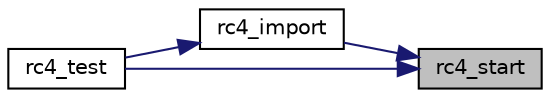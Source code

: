 digraph "rc4_start"
{
 // LATEX_PDF_SIZE
  edge [fontname="Helvetica",fontsize="10",labelfontname="Helvetica",labelfontsize="10"];
  node [fontname="Helvetica",fontsize="10",shape=record];
  rankdir="RL";
  Node43 [label="rc4_start",height=0.2,width=0.4,color="black", fillcolor="grey75", style="filled", fontcolor="black",tooltip="Start the PRNG."];
  Node43 -> Node44 [dir="back",color="midnightblue",fontsize="10",style="solid",fontname="Helvetica"];
  Node44 [label="rc4_import",height=0.2,width=0.4,color="black", fillcolor="white", style="filled",URL="$rc4_8c.html#ad11a03b9a6aabff43cb59d46d1eef7ce",tooltip="Import a PRNG state."];
  Node44 -> Node45 [dir="back",color="midnightblue",fontsize="10",style="solid",fontname="Helvetica"];
  Node45 [label="rc4_test",height=0.2,width=0.4,color="black", fillcolor="white", style="filled",URL="$rc4_8c.html#ad8af7083fd45b4c39ec2720455518560",tooltip="PRNG self-test."];
  Node43 -> Node45 [dir="back",color="midnightblue",fontsize="10",style="solid",fontname="Helvetica"];
}
